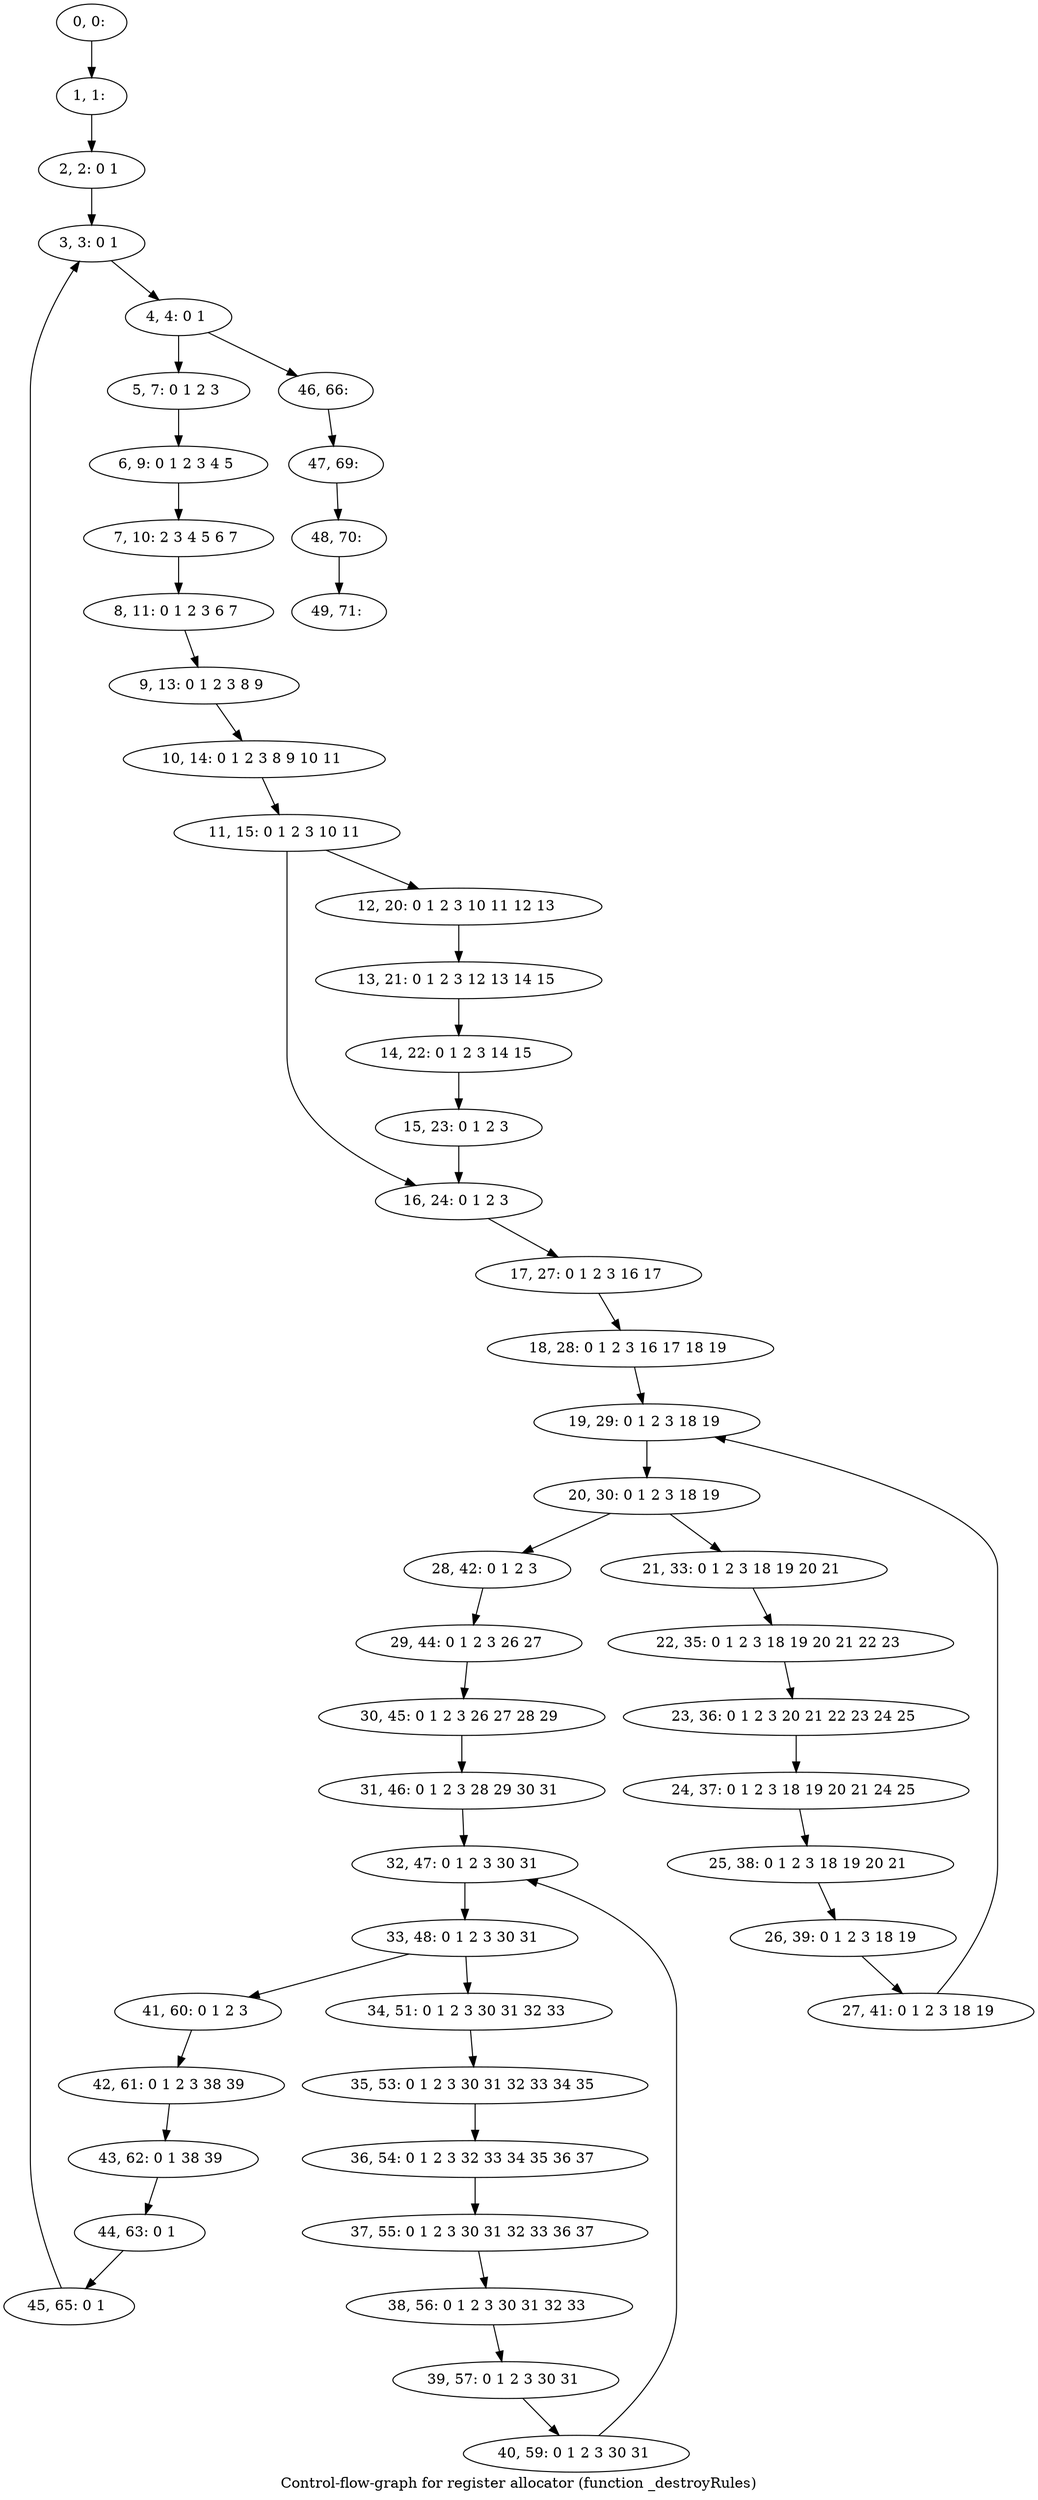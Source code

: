 digraph G {
graph [label="Control-flow-graph for register allocator (function _destroyRules)"]
0[label="0, 0: "];
1[label="1, 1: "];
2[label="2, 2: 0 1 "];
3[label="3, 3: 0 1 "];
4[label="4, 4: 0 1 "];
5[label="5, 7: 0 1 2 3 "];
6[label="6, 9: 0 1 2 3 4 5 "];
7[label="7, 10: 2 3 4 5 6 7 "];
8[label="8, 11: 0 1 2 3 6 7 "];
9[label="9, 13: 0 1 2 3 8 9 "];
10[label="10, 14: 0 1 2 3 8 9 10 11 "];
11[label="11, 15: 0 1 2 3 10 11 "];
12[label="12, 20: 0 1 2 3 10 11 12 13 "];
13[label="13, 21: 0 1 2 3 12 13 14 15 "];
14[label="14, 22: 0 1 2 3 14 15 "];
15[label="15, 23: 0 1 2 3 "];
16[label="16, 24: 0 1 2 3 "];
17[label="17, 27: 0 1 2 3 16 17 "];
18[label="18, 28: 0 1 2 3 16 17 18 19 "];
19[label="19, 29: 0 1 2 3 18 19 "];
20[label="20, 30: 0 1 2 3 18 19 "];
21[label="21, 33: 0 1 2 3 18 19 20 21 "];
22[label="22, 35: 0 1 2 3 18 19 20 21 22 23 "];
23[label="23, 36: 0 1 2 3 20 21 22 23 24 25 "];
24[label="24, 37: 0 1 2 3 18 19 20 21 24 25 "];
25[label="25, 38: 0 1 2 3 18 19 20 21 "];
26[label="26, 39: 0 1 2 3 18 19 "];
27[label="27, 41: 0 1 2 3 18 19 "];
28[label="28, 42: 0 1 2 3 "];
29[label="29, 44: 0 1 2 3 26 27 "];
30[label="30, 45: 0 1 2 3 26 27 28 29 "];
31[label="31, 46: 0 1 2 3 28 29 30 31 "];
32[label="32, 47: 0 1 2 3 30 31 "];
33[label="33, 48: 0 1 2 3 30 31 "];
34[label="34, 51: 0 1 2 3 30 31 32 33 "];
35[label="35, 53: 0 1 2 3 30 31 32 33 34 35 "];
36[label="36, 54: 0 1 2 3 32 33 34 35 36 37 "];
37[label="37, 55: 0 1 2 3 30 31 32 33 36 37 "];
38[label="38, 56: 0 1 2 3 30 31 32 33 "];
39[label="39, 57: 0 1 2 3 30 31 "];
40[label="40, 59: 0 1 2 3 30 31 "];
41[label="41, 60: 0 1 2 3 "];
42[label="42, 61: 0 1 2 3 38 39 "];
43[label="43, 62: 0 1 38 39 "];
44[label="44, 63: 0 1 "];
45[label="45, 65: 0 1 "];
46[label="46, 66: "];
47[label="47, 69: "];
48[label="48, 70: "];
49[label="49, 71: "];
0->1 ;
1->2 ;
2->3 ;
3->4 ;
4->5 ;
4->46 ;
5->6 ;
6->7 ;
7->8 ;
8->9 ;
9->10 ;
10->11 ;
11->12 ;
11->16 ;
12->13 ;
13->14 ;
14->15 ;
15->16 ;
16->17 ;
17->18 ;
18->19 ;
19->20 ;
20->21 ;
20->28 ;
21->22 ;
22->23 ;
23->24 ;
24->25 ;
25->26 ;
26->27 ;
27->19 ;
28->29 ;
29->30 ;
30->31 ;
31->32 ;
32->33 ;
33->34 ;
33->41 ;
34->35 ;
35->36 ;
36->37 ;
37->38 ;
38->39 ;
39->40 ;
40->32 ;
41->42 ;
42->43 ;
43->44 ;
44->45 ;
45->3 ;
46->47 ;
47->48 ;
48->49 ;
}
